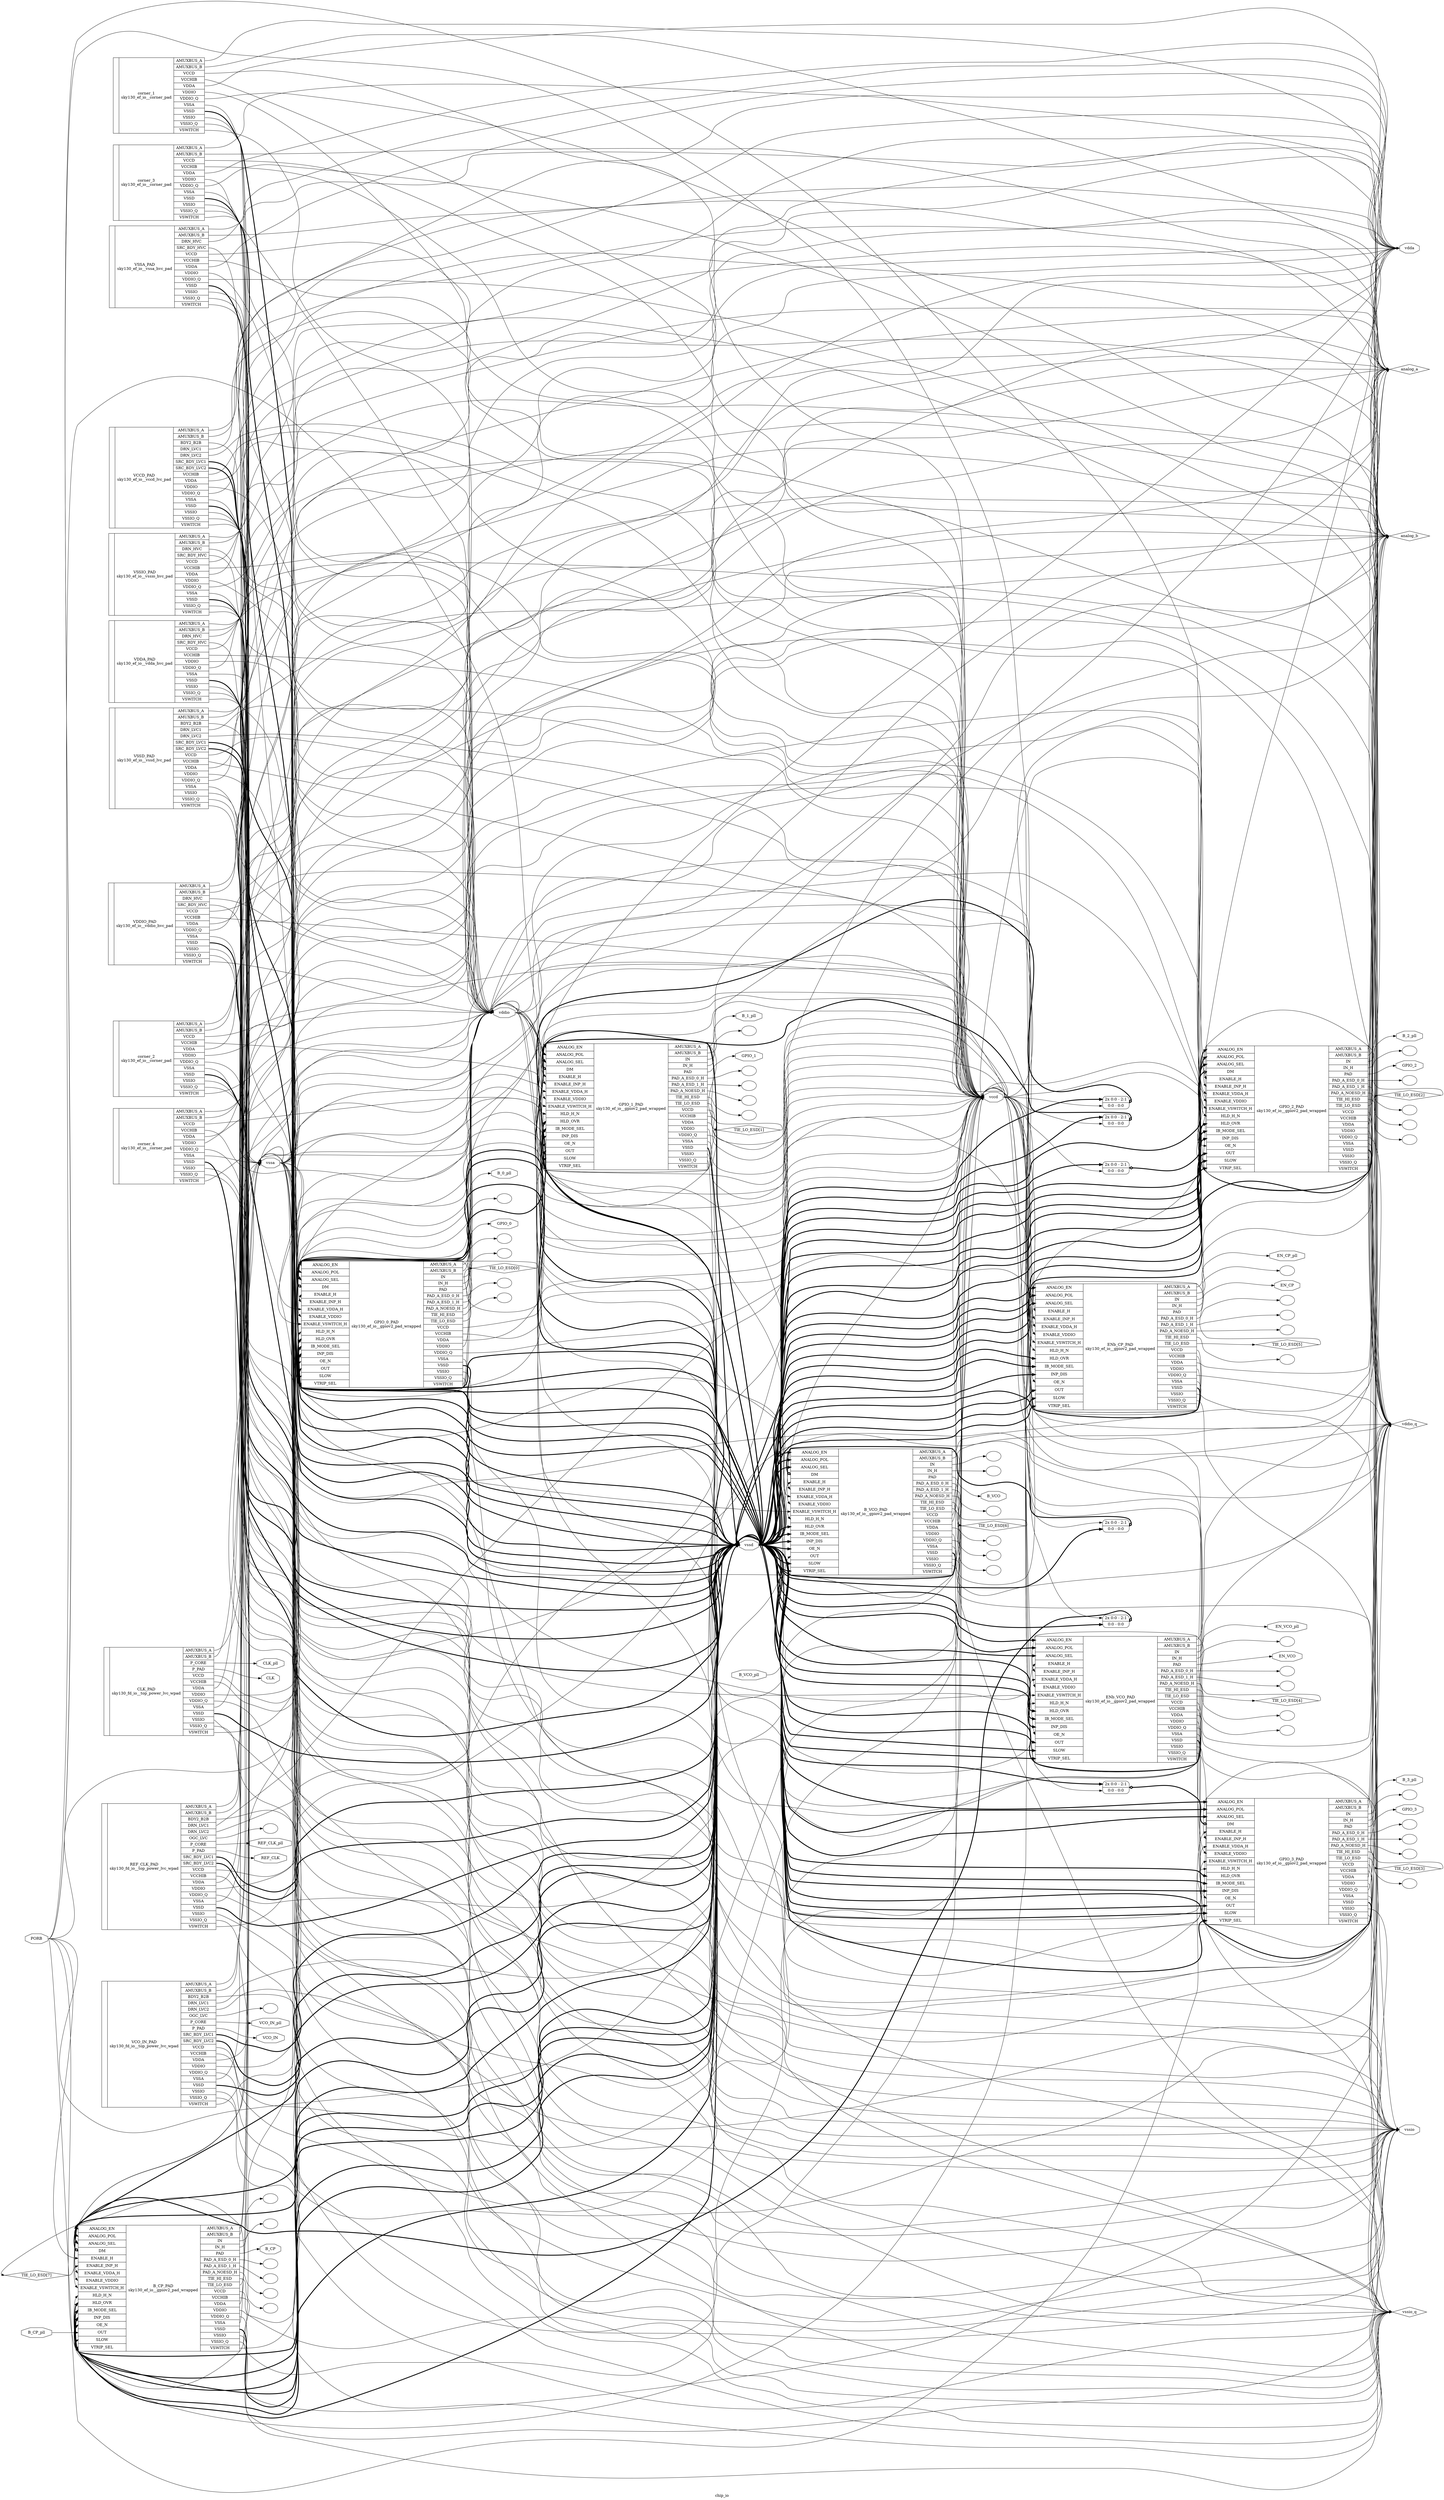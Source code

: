 digraph "chip_io" {
label="chip_io";
rankdir="LR";
remincross=true;
n1 [ shape=diamond, label="TIE_LO_ESD[7]", color="black", fontcolor="black" ];
n2 [ shape=diamond, label="TIE_LO_ESD[6]", color="black", fontcolor="black" ];
n3 [ shape=diamond, label="TIE_LO_ESD[5]", color="black", fontcolor="black" ];
n4 [ shape=diamond, label="TIE_LO_ESD[4]", color="black", fontcolor="black" ];
n5 [ shape=diamond, label="TIE_LO_ESD[3]", color="black", fontcolor="black" ];
n6 [ shape=diamond, label="TIE_LO_ESD[2]", color="black", fontcolor="black" ];
n7 [ shape=diamond, label="TIE_LO_ESD[1]", color="black", fontcolor="black" ];
n8 [ shape=diamond, label="TIE_LO_ESD[0]", color="black", fontcolor="black" ];
n9 [ shape=diamond, label="vddio_q", color="black", fontcolor="black" ];
n10 [ shape=diamond, label="vssio_q", color="black", fontcolor="black" ];
n11 [ shape=diamond, label="analog_b", color="black", fontcolor="black" ];
n12 [ shape=diamond, label="analog_a", color="black", fontcolor="black" ];
n13 [ shape=octagon, label="PORB", color="black", fontcolor="black" ];
n14 [ shape=octagon, label="vssa", color="black", fontcolor="black" ];
n15 [ shape=octagon, label="vdda", color="black", fontcolor="black" ];
n16 [ shape=octagon, label="vssio", color="black", fontcolor="black" ];
n17 [ shape=octagon, label="vddio", color="black", fontcolor="black" ];
n18 [ shape=octagon, label="vssd", color="black", fontcolor="black" ];
n19 [ shape=octagon, label="vccd", color="black", fontcolor="black" ];
n20 [ shape=octagon, label="B_VCO_pll", color="black", fontcolor="black" ];
n21 [ shape=octagon, label="B_VCO", color="black", fontcolor="black" ];
n22 [ shape=octagon, label="B_CP_pll", color="black", fontcolor="black" ];
n23 [ shape=octagon, label="B_CP", color="black", fontcolor="black" ];
n24 [ shape=octagon, label="EN_VCO_pll", color="black", fontcolor="black" ];
n25 [ shape=octagon, label="EN_VCO", color="black", fontcolor="black" ];
n26 [ shape=octagon, label="EN_CP_pll", color="black", fontcolor="black" ];
n27 [ shape=octagon, label="EN_CP", color="black", fontcolor="black" ];
n28 [ shape=octagon, label="VCO_IN_pll", color="black", fontcolor="black" ];
n29 [ shape=octagon, label="VCO_IN", color="black", fontcolor="black" ];
n30 [ shape=octagon, label="CLK_pll", color="black", fontcolor="black" ];
n31 [ shape=octagon, label="CLK", color="black", fontcolor="black" ];
n32 [ shape=octagon, label="REF_CLK_pll", color="black", fontcolor="black" ];
n33 [ shape=octagon, label="REF_CLK", color="black", fontcolor="black" ];
n34 [ shape=octagon, label="B_3_pll", color="black", fontcolor="black" ];
n35 [ shape=octagon, label="B_2_pll", color="black", fontcolor="black" ];
n36 [ shape=octagon, label="B_1_pll", color="black", fontcolor="black" ];
n37 [ shape=octagon, label="B_0_pll", color="black", fontcolor="black" ];
n38 [ shape=octagon, label="GPIO_3", color="black", fontcolor="black" ];
n39 [ shape=octagon, label="GPIO_2", color="black", fontcolor="black" ];
n40 [ shape=octagon, label="GPIO_1", color="black", fontcolor="black" ];
n41 [ shape=octagon, label="GPIO_0", color="black", fontcolor="black" ];
c54 [ shape=record, label="{{}|corner_1\nsky130_ef_io__corner_pad|{<p42> AMUXBUS_A|<p43> AMUXBUS_B|<p44> VCCD|<p45> VCCHIB|<p46> VDDA|<p47> VDDIO|<p48> VDDIO_Q|<p49> VSSA|<p50> VSSD|<p51> VSSIO|<p52> VSSIO_Q|<p53> VSWITCH}}" ];
c55 [ shape=record, label="{{}|corner_2\nsky130_ef_io__corner_pad|{<p42> AMUXBUS_A|<p43> AMUXBUS_B|<p44> VCCD|<p45> VCCHIB|<p46> VDDA|<p47> VDDIO|<p48> VDDIO_Q|<p49> VSSA|<p50> VSSD|<p51> VSSIO|<p52> VSSIO_Q|<p53> VSWITCH}}" ];
c56 [ shape=record, label="{{}|corner_3\nsky130_ef_io__corner_pad|{<p42> AMUXBUS_A|<p43> AMUXBUS_B|<p44> VCCD|<p45> VCCHIB|<p46> VDDA|<p47> VDDIO|<p48> VDDIO_Q|<p49> VSSA|<p50> VSSD|<p51> VSSIO|<p52> VSSIO_Q|<p53> VSWITCH}}" ];
c57 [ shape=record, label="{{}|corner_4\nsky130_ef_io__corner_pad|{<p42> AMUXBUS_A|<p43> AMUXBUS_B|<p44> VCCD|<p45> VCCHIB|<p46> VDDA|<p47> VDDIO|<p48> VDDIO_Q|<p49> VSSA|<p50> VSSD|<p51> VSSIO|<p52> VSSIO_Q|<p53> VSWITCH}}" ];
c60 [ shape=record, label="{{}|VSSA_PAD\nsky130_ef_io__vssa_hvc_pad|{<p42> AMUXBUS_A|<p43> AMUXBUS_B|<p58> DRN_HVC|<p59> SRC_BDY_HVC|<p44> VCCD|<p45> VCCHIB|<p46> VDDA|<p47> VDDIO|<p48> VDDIO_Q|<p50> VSSD|<p51> VSSIO|<p52> VSSIO_Q|<p53> VSWITCH}}" ];
c61 [ shape=record, label="{{}|VDDA_PAD\nsky130_ef_io__vdda_hvc_pad|{<p42> AMUXBUS_A|<p43> AMUXBUS_B|<p58> DRN_HVC|<p59> SRC_BDY_HVC|<p44> VCCD|<p45> VCCHIB|<p47> VDDIO|<p48> VDDIO_Q|<p49> VSSA|<p50> VSSD|<p51> VSSIO|<p52> VSSIO_Q|<p53> VSWITCH}}" ];
c62 [ shape=record, label="{{}|VSSIO_PAD\nsky130_ef_io__vssio_hvc_pad|{<p42> AMUXBUS_A|<p43> AMUXBUS_B|<p58> DRN_HVC|<p59> SRC_BDY_HVC|<p44> VCCD|<p45> VCCHIB|<p46> VDDA|<p47> VDDIO|<p48> VDDIO_Q|<p49> VSSA|<p50> VSSD|<p52> VSSIO_Q|<p53> VSWITCH}}" ];
c63 [ shape=record, label="{{}|VDDIO_PAD\nsky130_ef_io__vddio_hvc_pad|{<p42> AMUXBUS_A|<p43> AMUXBUS_B|<p58> DRN_HVC|<p59> SRC_BDY_HVC|<p44> VCCD|<p45> VCCHIB|<p46> VDDA|<p48> VDDIO_Q|<p49> VSSA|<p50> VSSD|<p51> VSSIO|<p52> VSSIO_Q|<p53> VSWITCH}}" ];
c69 [ shape=record, label="{{}|VSSD_PAD\nsky130_ef_io__vssd_lvc_pad|{<p42> AMUXBUS_A|<p43> AMUXBUS_B|<p64> BDY2_B2B|<p65> DRN_LVC1|<p66> DRN_LVC2|<p67> SRC_BDY_LVC1|<p68> SRC_BDY_LVC2|<p44> VCCD|<p45> VCCHIB|<p46> VDDA|<p47> VDDIO|<p48> VDDIO_Q|<p49> VSSA|<p51> VSSIO|<p52> VSSIO_Q|<p53> VSWITCH}}" ];
c70 [ shape=record, label="{{}|VCCD_PAD\nsky130_ef_io__vccd_lvc_pad|{<p42> AMUXBUS_A|<p43> AMUXBUS_B|<p64> BDY2_B2B|<p65> DRN_LVC1|<p66> DRN_LVC2|<p67> SRC_BDY_LVC1|<p68> SRC_BDY_LVC2|<p45> VCCHIB|<p46> VDDA|<p47> VDDIO|<p48> VDDIO_Q|<p49> VSSA|<p50> VSSD|<p51> VSSIO|<p52> VSSIO_Q|<p53> VSWITCH}}" ];
c73 [ shape=record, label="{{}|CLK_PAD\nsky130_fd_io__top_power_lvc_wpad|{<p42> AMUXBUS_A|<p43> AMUXBUS_B|<p71> P_CORE|<p72> P_PAD|<p44> VCCD|<p45> VCCHIB|<p46> VDDA|<p47> VDDIO|<p48> VDDIO_Q|<p49> VSSA|<p50> VSSD|<p51> VSSIO|<p52> VSSIO_Q|<p53> VSWITCH}}" ];
v0 [ label="" ];
c75 [ shape=record, label="{{}|REF_CLK_PAD\nsky130_fd_io__top_power_lvc_wpad|{<p42> AMUXBUS_A|<p43> AMUXBUS_B|<p64> BDY2_B2B|<p65> DRN_LVC1|<p66> DRN_LVC2|<p74> OGC_LVC|<p71> P_CORE|<p72> P_PAD|<p67> SRC_BDY_LVC1|<p68> SRC_BDY_LVC2|<p44> VCCD|<p45> VCCHIB|<p46> VDDA|<p47> VDDIO|<p48> VDDIO_Q|<p49> VSSA|<p50> VSSD|<p51> VSSIO|<p52> VSSIO_Q|<p53> VSWITCH}}" ];
v1 [ label="" ];
c76 [ shape=record, label="{{}|VCO_IN_PAD\nsky130_fd_io__top_power_lvc_wpad|{<p42> AMUXBUS_A|<p43> AMUXBUS_B|<p64> BDY2_B2B|<p65> DRN_LVC1|<p66> DRN_LVC2|<p74> OGC_LVC|<p71> P_CORE|<p72> P_PAD|<p67> SRC_BDY_LVC1|<p68> SRC_BDY_LVC2|<p44> VCCD|<p45> VCCHIB|<p46> VDDA|<p47> VDDIO|<p48> VDDIO_Q|<p49> VSSA|<p50> VSSD|<p51> VSSIO|<p52> VSSIO_Q|<p53> VSWITCH}}" ];
v2 [ label="" ];
v3 [ label="" ];
v5 [ label="" ];
v6 [ label="" ];
v7 [ label="" ];
v8 [ label="" ];
c102 [ shape=record, label="{{<p77> ANALOG_EN|<p78> ANALOG_POL|<p79> ANALOG_SEL|<p80> DM|<p81> ENABLE_H|<p82> ENABLE_INP_H|<p83> ENABLE_VDDA_H|<p84> ENABLE_VDDIO|<p85> ENABLE_VSWITCH_H|<p86> HLD_H_N|<p87> HLD_OVR|<p88> IB_MODE_SEL|<p89> INP_DIS|<p90> OE_N|<p91> OUT|<p92> SLOW|<p93> VTRIP_SEL}|B_CP_PAD\nsky130_ef_io__gpiov2_pad_wrapped|{<p42> AMUXBUS_A|<p43> AMUXBUS_B|<p94> IN|<p95> IN_H|<p96> PAD|<p97> PAD_A_ESD_0_H|<p98> PAD_A_ESD_1_H|<p99> PAD_A_NOESD_H|<p100> TIE_HI_ESD|<p101> TIE_LO_ESD|<p44> VCCD|<p45> VCCHIB|<p46> VDDA|<p47> VDDIO|<p48> VDDIO_Q|<p49> VSSA|<p50> VSSD|<p51> VSSIO|<p52> VSSIO_Q|<p53> VSWITCH}}" ];
x4 [ shape=record, style=rounded, label="<s2> 2x 0:0 - 2:1 |<s0> 0:0 - 0:0 " ];
x4:e -> c102:p80:w [arrowhead=odiamond, arrowtail=odiamond, dir=both, color="black", style="setlinewidth(3)", label=""];
v9 [ label="" ];
v10 [ label="" ];
v12 [ label="" ];
v13 [ label="" ];
v14 [ label="" ];
v15 [ label="" ];
c103 [ shape=record, label="{{<p77> ANALOG_EN|<p78> ANALOG_POL|<p79> ANALOG_SEL|<p80> DM|<p81> ENABLE_H|<p82> ENABLE_INP_H|<p83> ENABLE_VDDA_H|<p84> ENABLE_VDDIO|<p85> ENABLE_VSWITCH_H|<p86> HLD_H_N|<p87> HLD_OVR|<p88> IB_MODE_SEL|<p89> INP_DIS|<p90> OE_N|<p91> OUT|<p92> SLOW|<p93> VTRIP_SEL}|B_VCO_PAD\nsky130_ef_io__gpiov2_pad_wrapped|{<p42> AMUXBUS_A|<p43> AMUXBUS_B|<p94> IN|<p95> IN_H|<p96> PAD|<p97> PAD_A_ESD_0_H|<p98> PAD_A_ESD_1_H|<p99> PAD_A_NOESD_H|<p100> TIE_HI_ESD|<p101> TIE_LO_ESD|<p44> VCCD|<p45> VCCHIB|<p46> VDDA|<p47> VDDIO|<p48> VDDIO_Q|<p49> VSSA|<p50> VSSD|<p51> VSSIO|<p52> VSSIO_Q|<p53> VSWITCH}}" ];
x11 [ shape=record, style=rounded, label="<s2> 2x 0:0 - 2:1 |<s0> 0:0 - 0:0 " ];
x11:e -> c103:p80:w [arrowhead=odiamond, arrowtail=odiamond, dir=both, color="black", style="setlinewidth(3)", label=""];
v16 [ label="" ];
v17 [ label="" ];
v18 [ label="" ];
v19 [ label="" ];
v20 [ label="" ];
c104 [ shape=record, label="{{<p77> ANALOG_EN|<p78> ANALOG_POL|<p79> ANALOG_SEL|<p81> ENABLE_H|<p82> ENABLE_INP_H|<p83> ENABLE_VDDA_H|<p84> ENABLE_VDDIO|<p85> ENABLE_VSWITCH_H|<p86> HLD_H_N|<p87> HLD_OVR|<p88> IB_MODE_SEL|<p89> INP_DIS|<p90> OE_N|<p91> OUT|<p92> SLOW|<p93> VTRIP_SEL}|ENb_CP_PAD\nsky130_ef_io__gpiov2_pad_wrapped|{<p42> AMUXBUS_A|<p43> AMUXBUS_B|<p94> IN|<p95> IN_H|<p96> PAD|<p97> PAD_A_ESD_0_H|<p98> PAD_A_ESD_1_H|<p99> PAD_A_NOESD_H|<p100> TIE_HI_ESD|<p101> TIE_LO_ESD|<p44> VCCD|<p45> VCCHIB|<p46> VDDA|<p47> VDDIO|<p48> VDDIO_Q|<p49> VSSA|<p50> VSSD|<p51> VSSIO|<p52> VSSIO_Q|<p53> VSWITCH}}" ];
v21 [ label="" ];
v22 [ label="" ];
v23 [ label="" ];
v24 [ label="" ];
v25 [ label="" ];
c105 [ shape=record, label="{{<p77> ANALOG_EN|<p78> ANALOG_POL|<p79> ANALOG_SEL|<p81> ENABLE_H|<p82> ENABLE_INP_H|<p83> ENABLE_VDDA_H|<p84> ENABLE_VDDIO|<p85> ENABLE_VSWITCH_H|<p86> HLD_H_N|<p87> HLD_OVR|<p88> IB_MODE_SEL|<p89> INP_DIS|<p90> OE_N|<p91> OUT|<p92> SLOW|<p93> VTRIP_SEL}|ENb_VCO_PAD\nsky130_ef_io__gpiov2_pad_wrapped|{<p42> AMUXBUS_A|<p43> AMUXBUS_B|<p94> IN|<p95> IN_H|<p96> PAD|<p97> PAD_A_ESD_0_H|<p98> PAD_A_ESD_1_H|<p99> PAD_A_NOESD_H|<p100> TIE_HI_ESD|<p101> TIE_LO_ESD|<p44> VCCD|<p45> VCCHIB|<p46> VDDA|<p47> VDDIO|<p48> VDDIO_Q|<p49> VSSA|<p50> VSSD|<p51> VSSIO|<p52> VSSIO_Q|<p53> VSWITCH}}" ];
v26 [ label="" ];
v28 [ label="" ];
v29 [ label="" ];
v30 [ label="" ];
v31 [ label="" ];
c106 [ shape=record, label="{{<p77> ANALOG_EN|<p78> ANALOG_POL|<p79> ANALOG_SEL|<p80> DM|<p81> ENABLE_H|<p82> ENABLE_INP_H|<p83> ENABLE_VDDA_H|<p84> ENABLE_VDDIO|<p85> ENABLE_VSWITCH_H|<p86> HLD_H_N|<p87> HLD_OVR|<p88> IB_MODE_SEL|<p89> INP_DIS|<p90> OE_N|<p91> OUT|<p92> SLOW|<p93> VTRIP_SEL}|GPIO_3_PAD\nsky130_ef_io__gpiov2_pad_wrapped|{<p42> AMUXBUS_A|<p43> AMUXBUS_B|<p94> IN|<p95> IN_H|<p96> PAD|<p97> PAD_A_ESD_0_H|<p98> PAD_A_ESD_1_H|<p99> PAD_A_NOESD_H|<p100> TIE_HI_ESD|<p101> TIE_LO_ESD|<p44> VCCD|<p45> VCCHIB|<p46> VDDA|<p47> VDDIO|<p48> VDDIO_Q|<p49> VSSA|<p50> VSSD|<p51> VSSIO|<p52> VSSIO_Q|<p53> VSWITCH}}" ];
x27 [ shape=record, style=rounded, label="<s2> 2x 0:0 - 2:1 |<s0> 0:0 - 0:0 " ];
x27:e -> c106:p80:w [arrowhead=odiamond, arrowtail=odiamond, dir=both, color="black", style="setlinewidth(3)", label=""];
v32 [ label="" ];
v34 [ label="" ];
v35 [ label="" ];
v36 [ label="" ];
v37 [ label="" ];
c107 [ shape=record, label="{{<p77> ANALOG_EN|<p78> ANALOG_POL|<p79> ANALOG_SEL|<p80> DM|<p81> ENABLE_H|<p82> ENABLE_INP_H|<p83> ENABLE_VDDA_H|<p84> ENABLE_VDDIO|<p85> ENABLE_VSWITCH_H|<p86> HLD_H_N|<p87> HLD_OVR|<p88> IB_MODE_SEL|<p89> INP_DIS|<p90> OE_N|<p91> OUT|<p92> SLOW|<p93> VTRIP_SEL}|GPIO_2_PAD\nsky130_ef_io__gpiov2_pad_wrapped|{<p42> AMUXBUS_A|<p43> AMUXBUS_B|<p94> IN|<p95> IN_H|<p96> PAD|<p97> PAD_A_ESD_0_H|<p98> PAD_A_ESD_1_H|<p99> PAD_A_NOESD_H|<p100> TIE_HI_ESD|<p101> TIE_LO_ESD|<p44> VCCD|<p45> VCCHIB|<p46> VDDA|<p47> VDDIO|<p48> VDDIO_Q|<p49> VSSA|<p50> VSSD|<p51> VSSIO|<p52> VSSIO_Q|<p53> VSWITCH}}" ];
x33 [ shape=record, style=rounded, label="<s2> 2x 0:0 - 2:1 |<s0> 0:0 - 0:0 " ];
x33:e -> c107:p80:w [arrowhead=odiamond, arrowtail=odiamond, dir=both, color="black", style="setlinewidth(3)", label=""];
v38 [ label="" ];
v40 [ label="" ];
v41 [ label="" ];
v42 [ label="" ];
v43 [ label="" ];
c108 [ shape=record, label="{{<p77> ANALOG_EN|<p78> ANALOG_POL|<p79> ANALOG_SEL|<p80> DM|<p81> ENABLE_H|<p82> ENABLE_INP_H|<p83> ENABLE_VDDA_H|<p84> ENABLE_VDDIO|<p85> ENABLE_VSWITCH_H|<p86> HLD_H_N|<p87> HLD_OVR|<p88> IB_MODE_SEL|<p89> INP_DIS|<p90> OE_N|<p91> OUT|<p92> SLOW|<p93> VTRIP_SEL}|GPIO_1_PAD\nsky130_ef_io__gpiov2_pad_wrapped|{<p42> AMUXBUS_A|<p43> AMUXBUS_B|<p94> IN|<p95> IN_H|<p96> PAD|<p97> PAD_A_ESD_0_H|<p98> PAD_A_ESD_1_H|<p99> PAD_A_NOESD_H|<p100> TIE_HI_ESD|<p101> TIE_LO_ESD|<p44> VCCD|<p45> VCCHIB|<p46> VDDA|<p47> VDDIO|<p48> VDDIO_Q|<p49> VSSA|<p50> VSSD|<p51> VSSIO|<p52> VSSIO_Q|<p53> VSWITCH}}" ];
x39 [ shape=record, style=rounded, label="<s2> 2x 0:0 - 2:1 |<s0> 0:0 - 0:0 " ];
x39:e -> c108:p80:w [arrowhead=odiamond, arrowtail=odiamond, dir=both, color="black", style="setlinewidth(3)", label=""];
v44 [ label="" ];
v46 [ label="" ];
v47 [ label="" ];
v48 [ label="" ];
v49 [ label="" ];
c109 [ shape=record, label="{{<p77> ANALOG_EN|<p78> ANALOG_POL|<p79> ANALOG_SEL|<p80> DM|<p81> ENABLE_H|<p82> ENABLE_INP_H|<p83> ENABLE_VDDA_H|<p84> ENABLE_VDDIO|<p85> ENABLE_VSWITCH_H|<p86> HLD_H_N|<p87> HLD_OVR|<p88> IB_MODE_SEL|<p89> INP_DIS|<p90> OE_N|<p91> OUT|<p92> SLOW|<p93> VTRIP_SEL}|GPIO_0_PAD\nsky130_ef_io__gpiov2_pad_wrapped|{<p42> AMUXBUS_A|<p43> AMUXBUS_B|<p94> IN|<p95> IN_H|<p96> PAD|<p97> PAD_A_ESD_0_H|<p98> PAD_A_ESD_1_H|<p99> PAD_A_NOESD_H|<p100> TIE_HI_ESD|<p101> TIE_LO_ESD|<p44> VCCD|<p45> VCCHIB|<p46> VDDA|<p47> VDDIO|<p48> VDDIO_Q|<p49> VSSA|<p50> VSSD|<p51> VSSIO|<p52> VSSIO_Q|<p53> VSWITCH}}" ];
x45 [ shape=record, style=rounded, label="<s2> 2x 0:0 - 2:1 |<s0> 0:0 - 0:0 " ];
x45:e -> c109:p80:w [arrowhead=odiamond, arrowtail=odiamond, dir=both, color="black", style="setlinewidth(3)", label=""];
c102:p101:e -> n1:w [color="black", label=""];
n1:e -> c102:p82:w [color="black", label=""];
c102:p52:e -> n10:w [color="black", label=""];
c103:p52:e -> n10:w [color="black", label=""];
c104:p52:e -> n10:w [color="black", label=""];
c105:p52:e -> n10:w [color="black", label=""];
c106:p52:e -> n10:w [color="black", label=""];
c107:p52:e -> n10:w [color="black", label=""];
c108:p52:e -> n10:w [color="black", label=""];
c109:p52:e -> n10:w [color="black", label=""];
c54:p52:e -> n10:w [color="black", label=""];
c55:p52:e -> n10:w [color="black", label=""];
c56:p52:e -> n10:w [color="black", label=""];
c57:p52:e -> n10:w [color="black", label=""];
c60:p52:e -> n10:w [color="black", label=""];
c61:p52:e -> n10:w [color="black", label=""];
c62:p52:e -> n10:w [color="black", label=""];
c63:p52:e -> n10:w [color="black", label=""];
c69:p52:e -> n10:w [color="black", label=""];
c70:p52:e -> n10:w [color="black", label=""];
c73:p52:e -> n10:w [color="black", label=""];
c75:p52:e -> n10:w [color="black", label=""];
c76:p52:e -> n10:w [color="black", label=""];
c102:p43:e -> n11:w [color="black", label=""];
c103:p43:e -> n11:w [color="black", label=""];
c104:p43:e -> n11:w [color="black", label=""];
c105:p43:e -> n11:w [color="black", label=""];
c106:p43:e -> n11:w [color="black", label=""];
c107:p43:e -> n11:w [color="black", label=""];
c108:p43:e -> n11:w [color="black", label=""];
c109:p43:e -> n11:w [color="black", label=""];
c54:p43:e -> n11:w [color="black", label=""];
c55:p43:e -> n11:w [color="black", label=""];
c56:p43:e -> n11:w [color="black", label=""];
c57:p43:e -> n11:w [color="black", label=""];
c60:p43:e -> n11:w [color="black", label=""];
c61:p43:e -> n11:w [color="black", label=""];
c62:p43:e -> n11:w [color="black", label=""];
c63:p43:e -> n11:w [color="black", label=""];
c69:p43:e -> n11:w [color="black", label=""];
c70:p43:e -> n11:w [color="black", label=""];
c73:p43:e -> n11:w [color="black", label=""];
c75:p43:e -> n11:w [color="black", label=""];
c76:p43:e -> n11:w [color="black", label=""];
c102:p42:e -> n12:w [color="black", label=""];
c103:p42:e -> n12:w [color="black", label=""];
c104:p42:e -> n12:w [color="black", label=""];
c105:p42:e -> n12:w [color="black", label=""];
c106:p42:e -> n12:w [color="black", label=""];
c107:p42:e -> n12:w [color="black", label=""];
c108:p42:e -> n12:w [color="black", label=""];
c109:p42:e -> n12:w [color="black", label=""];
c54:p42:e -> n12:w [color="black", label=""];
c55:p42:e -> n12:w [color="black", label=""];
c56:p42:e -> n12:w [color="black", label=""];
c57:p42:e -> n12:w [color="black", label=""];
c60:p42:e -> n12:w [color="black", label=""];
c61:p42:e -> n12:w [color="black", label=""];
c62:p42:e -> n12:w [color="black", label=""];
c63:p42:e -> n12:w [color="black", label=""];
c69:p42:e -> n12:w [color="black", label=""];
c70:p42:e -> n12:w [color="black", label=""];
c73:p42:e -> n12:w [color="black", label=""];
c75:p42:e -> n12:w [color="black", label=""];
c76:p42:e -> n12:w [color="black", label=""];
n13:e -> c102:p81:w [color="black", label=""];
n13:e -> c103:p81:w [color="black", label=""];
n13:e -> c104:p81:w [color="black", label=""];
n13:e -> c105:p81:w [color="black", label=""];
n13:e -> c106:p81:w [color="black", label=""];
n13:e -> c107:p81:w [color="black", label=""];
n13:e -> c108:p81:w [color="black", label=""];
n13:e -> c109:p81:w [color="black", label=""];
c102:p49:e -> n14:w [color="black", label=""];
c103:p49:e -> n14:w [color="black", label=""];
c104:p49:e -> n14:w [color="black", label=""];
c105:p49:e -> n14:w [color="black", label=""];
c106:p49:e -> n14:w [color="black", label=""];
c107:p49:e -> n14:w [color="black", label=""];
c108:p49:e -> n14:w [color="black", label=""];
c109:p49:e -> n14:w [color="black", label=""];
c54:p49:e -> n14:w [color="black", label=""];
c55:p49:e -> n14:w [color="black", label=""];
c56:p49:e -> n14:w [color="black", label=""];
c57:p49:e -> n14:w [color="black", label=""];
c60:p59:e -> n14:w [color="black", label=""];
c61:p49:e -> n14:w [color="black", label=""];
c61:p59:e -> n14:w [color="black", label=""];
c62:p49:e -> n14:w [color="black", label=""];
c63:p49:e -> n14:w [color="black", label=""];
c69:p49:e -> n14:w [color="black", label=""];
c70:p49:e -> n14:w [color="black", label=""];
c73:p49:e -> n14:w [color="black", label=""];
c75:p49:e -> n14:w [color="black", label=""];
c76:p49:e -> n14:w [color="black", label=""];
n14:e -> c102:p83:w [color="black", label=""];
n14:e -> c102:p85:w [color="black", label=""];
n14:e -> c103:p83:w [color="black", label=""];
n14:e -> c103:p85:w [color="black", label=""];
n14:e -> c104:p83:w [color="black", label=""];
n14:e -> c104:p85:w [color="black", label=""];
n14:e -> c105:p83:w [color="black", label=""];
n14:e -> c105:p85:w [color="black", label=""];
n14:e -> c106:p83:w [color="black", label=""];
n14:e -> c106:p85:w [color="black", label=""];
n14:e -> c107:p83:w [color="black", label=""];
n14:e -> c107:p85:w [color="black", label=""];
n14:e -> c108:p83:w [color="black", label=""];
n14:e -> c108:p85:w [color="black", label=""];
n14:e -> c109:p83:w [color="black", label=""];
n14:e -> c109:p85:w [color="black", label=""];
c102:p46:e -> n15:w [color="black", label=""];
c103:p46:e -> n15:w [color="black", label=""];
c104:p46:e -> n15:w [color="black", label=""];
c105:p46:e -> n15:w [color="black", label=""];
c106:p46:e -> n15:w [color="black", label=""];
c107:p46:e -> n15:w [color="black", label=""];
c108:p46:e -> n15:w [color="black", label=""];
c109:p46:e -> n15:w [color="black", label=""];
c54:p46:e -> n15:w [color="black", label=""];
c55:p46:e -> n15:w [color="black", label=""];
c56:p46:e -> n15:w [color="black", label=""];
c57:p46:e -> n15:w [color="black", label=""];
c60:p46:e -> n15:w [color="black", label=""];
c60:p58:e -> n15:w [color="black", label=""];
c61:p58:e -> n15:w [color="black", label=""];
c62:p46:e -> n15:w [color="black", label=""];
c63:p46:e -> n15:w [color="black", label=""];
c69:p46:e -> n15:w [color="black", label=""];
c70:p46:e -> n15:w [color="black", label=""];
c73:p46:e -> n15:w [color="black", label=""];
c75:p46:e -> n15:w [color="black", label=""];
c76:p46:e -> n15:w [color="black", label=""];
c102:p51:e -> n16:w [color="black", label=""];
c103:p51:e -> n16:w [color="black", label=""];
c104:p51:e -> n16:w [color="black", label=""];
c105:p51:e -> n16:w [color="black", label=""];
c106:p51:e -> n16:w [color="black", label=""];
c107:p51:e -> n16:w [color="black", label=""];
c108:p51:e -> n16:w [color="black", label=""];
c109:p51:e -> n16:w [color="black", label=""];
c54:p51:e -> n16:w [color="black", label=""];
c55:p51:e -> n16:w [color="black", label=""];
c56:p51:e -> n16:w [color="black", label=""];
c57:p51:e -> n16:w [color="black", label=""];
c60:p51:e -> n16:w [color="black", label=""];
c61:p51:e -> n16:w [color="black", label=""];
c62:p59:e -> n16:w [color="black", label=""];
c63:p51:e -> n16:w [color="black", label=""];
c63:p59:e -> n16:w [color="black", label=""];
c69:p51:e -> n16:w [color="black", label=""];
c69:p64:e -> n16:w [color="black", label=""];
c70:p51:e -> n16:w [color="black", label=""];
c70:p64:e -> n16:w [color="black", label=""];
c73:p51:e -> n16:w [color="black", label=""];
c75:p51:e -> n16:w [color="black", label=""];
c75:p64:e -> n16:w [color="black", label=""];
c76:p51:e -> n16:w [color="black", label=""];
c76:p64:e -> n16:w [color="black", label=""];
c102:p47:e -> n17:w [color="black", label=""];
c102:p53:e -> n17:w [color="black", label=""];
c103:p47:e -> n17:w [color="black", label=""];
c103:p53:e -> n17:w [color="black", label=""];
c104:p47:e -> n17:w [color="black", label=""];
c104:p53:e -> n17:w [color="black", label=""];
c105:p47:e -> n17:w [color="black", label=""];
c105:p53:e -> n17:w [color="black", label=""];
c106:p47:e -> n17:w [color="black", label=""];
c106:p53:e -> n17:w [color="black", label=""];
c107:p47:e -> n17:w [color="black", label=""];
c107:p53:e -> n17:w [color="black", label=""];
c108:p47:e -> n17:w [color="black", label=""];
c108:p53:e -> n17:w [color="black", label=""];
c109:p47:e -> n17:w [color="black", label=""];
c109:p53:e -> n17:w [color="black", label=""];
c54:p47:e -> n17:w [color="black", label=""];
c54:p53:e -> n17:w [color="black", label=""];
c55:p47:e -> n17:w [color="black", label=""];
c55:p53:e -> n17:w [color="black", label=""];
c56:p47:e -> n17:w [color="black", label=""];
c56:p53:e -> n17:w [color="black", label=""];
c57:p47:e -> n17:w [color="black", label=""];
c57:p53:e -> n17:w [color="black", label=""];
c60:p47:e -> n17:w [color="black", label=""];
c60:p53:e -> n17:w [color="black", label=""];
c61:p47:e -> n17:w [color="black", label=""];
c61:p53:e -> n17:w [color="black", label=""];
c62:p47:e -> n17:w [color="black", label=""];
c62:p53:e -> n17:w [color="black", label=""];
c62:p58:e -> n17:w [color="black", label=""];
c63:p53:e -> n17:w [color="black", label=""];
c63:p58:e -> n17:w [color="black", label=""];
c69:p47:e -> n17:w [color="black", label=""];
c69:p53:e -> n17:w [color="black", label=""];
c70:p47:e -> n17:w [color="black", label=""];
c70:p53:e -> n17:w [color="black", label=""];
c73:p47:e -> n17:w [color="black", label=""];
c73:p53:e -> n17:w [color="black", label=""];
c75:p47:e -> n17:w [color="black", label=""];
c75:p53:e -> n17:w [color="black", label=""];
c76:p47:e -> n17:w [color="black", label=""];
c76:p53:e -> n17:w [color="black", label=""];
n17:e -> c102:p86:w [color="black", label=""];
n17:e -> c103:p86:w [color="black", label=""];
n17:e -> c104:p86:w [color="black", label=""];
n17:e -> c105:p86:w [color="black", label=""];
n17:e -> c106:p86:w [color="black", label=""];
n17:e -> c107:p86:w [color="black", label=""];
n17:e -> c108:p86:w [color="black", label=""];
n17:e -> c109:p86:w [color="black", label=""];
c102:p50:e -> n18:w [color="black", style="setlinewidth(3)", label=""];
c103:p50:e -> n18:w [color="black", style="setlinewidth(3)", label=""];
c104:p50:e -> n18:w [color="black", style="setlinewidth(3)", label=""];
c105:p50:e -> n18:w [color="black", style="setlinewidth(3)", label=""];
c106:p50:e -> n18:w [color="black", style="setlinewidth(3)", label=""];
c107:p50:e -> n18:w [color="black", style="setlinewidth(3)", label=""];
c108:p50:e -> n18:w [color="black", style="setlinewidth(3)", label=""];
c109:p50:e -> n18:w [color="black", style="setlinewidth(3)", label=""];
c54:p50:e -> n18:w [color="black", style="setlinewidth(3)", label=""];
c55:p50:e -> n18:w [color="black", style="setlinewidth(3)", label=""];
c56:p50:e -> n18:w [color="black", style="setlinewidth(3)", label=""];
c57:p50:e -> n18:w [color="black", style="setlinewidth(3)", label=""];
c60:p50:e -> n18:w [color="black", style="setlinewidth(3)", label=""];
c61:p50:e -> n18:w [color="black", style="setlinewidth(3)", label=""];
c62:p50:e -> n18:w [color="black", style="setlinewidth(3)", label=""];
c63:p50:e -> n18:w [color="black", style="setlinewidth(3)", label=""];
c69:p67:e -> n18:w [color="black", style="setlinewidth(3)", label=""];
c69:p68:e -> n18:w [color="black", style="setlinewidth(3)", label=""];
c70:p50:e -> n18:w [color="black", style="setlinewidth(3)", label=""];
c70:p67:e -> n18:w [color="black", style="setlinewidth(3)", label=""];
c70:p68:e -> n18:w [color="black", style="setlinewidth(3)", label=""];
c73:p50:e -> n18:w [color="black", style="setlinewidth(3)", label=""];
c75:p50:e -> n18:w [color="black", style="setlinewidth(3)", label=""];
c75:p67:e -> n18:w [color="black", style="setlinewidth(3)", label=""];
c75:p68:e -> n18:w [color="black", style="setlinewidth(3)", label=""];
c76:p50:e -> n18:w [color="black", style="setlinewidth(3)", label=""];
c76:p67:e -> n18:w [color="black", style="setlinewidth(3)", label=""];
c76:p68:e -> n18:w [color="black", style="setlinewidth(3)", label=""];
n18:e -> c102:p77:w [color="black", style="setlinewidth(3)", label=""];
n18:e -> c102:p78:w [color="black", style="setlinewidth(3)", label=""];
n18:e -> c102:p79:w [color="black", style="setlinewidth(3)", label=""];
n18:e -> c102:p87:w [color="black", style="setlinewidth(3)", label=""];
n18:e -> c102:p88:w [color="black", style="setlinewidth(3)", label=""];
n18:e -> c102:p89:w [color="black", style="setlinewidth(3)", label=""];
n18:e -> c102:p90:w [color="black", style="setlinewidth(3)", label=""];
n18:e -> c102:p92:w [color="black", style="setlinewidth(3)", label=""];
n18:e -> c102:p93:w [color="black", style="setlinewidth(3)", label=""];
n18:e -> c103:p77:w [color="black", style="setlinewidth(3)", label=""];
n18:e -> c103:p78:w [color="black", style="setlinewidth(3)", label=""];
n18:e -> c103:p79:w [color="black", style="setlinewidth(3)", label=""];
n18:e -> c103:p87:w [color="black", style="setlinewidth(3)", label=""];
n18:e -> c103:p88:w [color="black", style="setlinewidth(3)", label=""];
n18:e -> c103:p89:w [color="black", style="setlinewidth(3)", label=""];
n18:e -> c103:p90:w [color="black", style="setlinewidth(3)", label=""];
n18:e -> c103:p92:w [color="black", style="setlinewidth(3)", label=""];
n18:e -> c103:p93:w [color="black", style="setlinewidth(3)", label=""];
n18:e -> c104:p77:w [color="black", style="setlinewidth(3)", label=""];
n18:e -> c104:p78:w [color="black", style="setlinewidth(3)", label=""];
n18:e -> c104:p79:w [color="black", style="setlinewidth(3)", label=""];
n18:e -> c104:p87:w [color="black", style="setlinewidth(3)", label=""];
n18:e -> c104:p88:w [color="black", style="setlinewidth(3)", label=""];
n18:e -> c104:p89:w [color="black", style="setlinewidth(3)", label=""];
n18:e -> c104:p91:w [color="black", style="setlinewidth(3)", label=""];
n18:e -> c104:p92:w [color="black", style="setlinewidth(3)", label=""];
n18:e -> c104:p93:w [color="black", style="setlinewidth(3)", label=""];
n18:e -> c105:p77:w [color="black", style="setlinewidth(3)", label=""];
n18:e -> c105:p78:w [color="black", style="setlinewidth(3)", label=""];
n18:e -> c105:p79:w [color="black", style="setlinewidth(3)", label=""];
n18:e -> c105:p87:w [color="black", style="setlinewidth(3)", label=""];
n18:e -> c105:p88:w [color="black", style="setlinewidth(3)", label=""];
n18:e -> c105:p89:w [color="black", style="setlinewidth(3)", label=""];
n18:e -> c105:p91:w [color="black", style="setlinewidth(3)", label=""];
n18:e -> c105:p92:w [color="black", style="setlinewidth(3)", label=""];
n18:e -> c105:p93:w [color="black", style="setlinewidth(3)", label=""];
n18:e -> c106:p77:w [color="black", style="setlinewidth(3)", label=""];
n18:e -> c106:p78:w [color="black", style="setlinewidth(3)", label=""];
n18:e -> c106:p79:w [color="black", style="setlinewidth(3)", label=""];
n18:e -> c106:p87:w [color="black", style="setlinewidth(3)", label=""];
n18:e -> c106:p88:w [color="black", style="setlinewidth(3)", label=""];
n18:e -> c106:p89:w [color="black", style="setlinewidth(3)", label=""];
n18:e -> c106:p91:w [color="black", style="setlinewidth(3)", label=""];
n18:e -> c106:p92:w [color="black", style="setlinewidth(3)", label=""];
n18:e -> c106:p93:w [color="black", style="setlinewidth(3)", label=""];
n18:e -> c107:p77:w [color="black", style="setlinewidth(3)", label=""];
n18:e -> c107:p78:w [color="black", style="setlinewidth(3)", label=""];
n18:e -> c107:p79:w [color="black", style="setlinewidth(3)", label=""];
n18:e -> c107:p87:w [color="black", style="setlinewidth(3)", label=""];
n18:e -> c107:p88:w [color="black", style="setlinewidth(3)", label=""];
n18:e -> c107:p89:w [color="black", style="setlinewidth(3)", label=""];
n18:e -> c107:p91:w [color="black", style="setlinewidth(3)", label=""];
n18:e -> c107:p92:w [color="black", style="setlinewidth(3)", label=""];
n18:e -> c107:p93:w [color="black", style="setlinewidth(3)", label=""];
n18:e -> c108:p77:w [color="black", style="setlinewidth(3)", label=""];
n18:e -> c108:p78:w [color="black", style="setlinewidth(3)", label=""];
n18:e -> c108:p79:w [color="black", style="setlinewidth(3)", label=""];
n18:e -> c108:p87:w [color="black", style="setlinewidth(3)", label=""];
n18:e -> c108:p88:w [color="black", style="setlinewidth(3)", label=""];
n18:e -> c108:p89:w [color="black", style="setlinewidth(3)", label=""];
n18:e -> c108:p91:w [color="black", style="setlinewidth(3)", label=""];
n18:e -> c108:p92:w [color="black", style="setlinewidth(3)", label=""];
n18:e -> c108:p93:w [color="black", style="setlinewidth(3)", label=""];
n18:e -> c109:p77:w [color="black", style="setlinewidth(3)", label=""];
n18:e -> c109:p78:w [color="black", style="setlinewidth(3)", label=""];
n18:e -> c109:p79:w [color="black", style="setlinewidth(3)", label=""];
n18:e -> c109:p87:w [color="black", style="setlinewidth(3)", label=""];
n18:e -> c109:p88:w [color="black", style="setlinewidth(3)", label=""];
n18:e -> c109:p89:w [color="black", style="setlinewidth(3)", label=""];
n18:e -> c109:p91:w [color="black", style="setlinewidth(3)", label=""];
n18:e -> c109:p92:w [color="black", style="setlinewidth(3)", label=""];
n18:e -> c109:p93:w [color="black", style="setlinewidth(3)", label=""];
n18:e -> x11:s0:w [color="black", style="setlinewidth(3)", label=""];
n18:e -> x27:s2:w [color="black", style="setlinewidth(3)", label=""];
n18:e -> x33:s2:w [color="black", style="setlinewidth(3)", label=""];
n18:e -> x39:s2:w [color="black", style="setlinewidth(3)", label=""];
n18:e -> x45:s2:w [color="black", style="setlinewidth(3)", label=""];
n18:e -> x4:s0:w [color="black", style="setlinewidth(3)", label=""];
c102:p44:e -> n19:w [color="black", label=""];
c102:p45:e -> n19:w [color="black", label=""];
c103:p44:e -> n19:w [color="black", label=""];
c103:p45:e -> n19:w [color="black", label=""];
c104:p44:e -> n19:w [color="black", label=""];
c104:p45:e -> n19:w [color="black", label=""];
c105:p44:e -> n19:w [color="black", label=""];
c105:p45:e -> n19:w [color="black", label=""];
c106:p44:e -> n19:w [color="black", label=""];
c106:p45:e -> n19:w [color="black", label=""];
c107:p44:e -> n19:w [color="black", label=""];
c107:p45:e -> n19:w [color="black", label=""];
c108:p44:e -> n19:w [color="black", label=""];
c108:p45:e -> n19:w [color="black", label=""];
c109:p44:e -> n19:w [color="black", label=""];
c109:p45:e -> n19:w [color="black", label=""];
c54:p44:e -> n19:w [color="black", label=""];
c54:p45:e -> n19:w [color="black", label=""];
c55:p44:e -> n19:w [color="black", label=""];
c55:p45:e -> n19:w [color="black", label=""];
c56:p44:e -> n19:w [color="black", label=""];
c56:p45:e -> n19:w [color="black", label=""];
c57:p44:e -> n19:w [color="black", label=""];
c57:p45:e -> n19:w [color="black", label=""];
c60:p44:e -> n19:w [color="black", label=""];
c60:p45:e -> n19:w [color="black", label=""];
c61:p44:e -> n19:w [color="black", label=""];
c61:p45:e -> n19:w [color="black", label=""];
c62:p44:e -> n19:w [color="black", label=""];
c62:p45:e -> n19:w [color="black", label=""];
c63:p44:e -> n19:w [color="black", label=""];
c63:p45:e -> n19:w [color="black", label=""];
c69:p44:e -> n19:w [color="black", label=""];
c69:p45:e -> n19:w [color="black", label=""];
c69:p65:e -> n19:w [color="black", label=""];
c69:p66:e -> n19:w [color="black", label=""];
c70:p45:e -> n19:w [color="black", label=""];
c70:p65:e -> n19:w [color="black", label=""];
c70:p66:e -> n19:w [color="black", label=""];
c73:p44:e -> n19:w [color="black", label=""];
c73:p45:e -> n19:w [color="black", label=""];
c75:p44:e -> n19:w [color="black", label=""];
c75:p45:e -> n19:w [color="black", label=""];
c75:p65:e -> n19:w [color="black", label=""];
c75:p66:e -> n19:w [color="black", label=""];
c76:p44:e -> n19:w [color="black", label=""];
c76:p45:e -> n19:w [color="black", label=""];
c76:p65:e -> n19:w [color="black", label=""];
c76:p66:e -> n19:w [color="black", label=""];
n19:e -> c102:p84:w [color="black", label=""];
n19:e -> c103:p84:w [color="black", label=""];
n19:e -> c104:p84:w [color="black", label=""];
n19:e -> c104:p90:w [color="black", label=""];
n19:e -> c105:p84:w [color="black", label=""];
n19:e -> c105:p90:w [color="black", label=""];
n19:e -> c106:p84:w [color="black", label=""];
n19:e -> c106:p90:w [color="black", label=""];
n19:e -> c107:p84:w [color="black", label=""];
n19:e -> c107:p90:w [color="black", label=""];
n19:e -> c108:p84:w [color="black", label=""];
n19:e -> c108:p90:w [color="black", label=""];
n19:e -> c109:p84:w [color="black", label=""];
n19:e -> c109:p90:w [color="black", label=""];
n19:e -> x11:s2:w [color="black", label=""];
n19:e -> x27:s0:w [color="black", label=""];
n19:e -> x33:s0:w [color="black", label=""];
n19:e -> x39:s0:w [color="black", label=""];
n19:e -> x45:s0:w [color="black", label=""];
n19:e -> x4:s2:w [color="black", label=""];
c103:p101:e -> n2:w [color="black", label=""];
n2:e -> c103:p82:w [color="black", label=""];
n20:e -> c103:p91:w [color="black", label=""];
c103:p96:e -> n21:w [color="black", label=""];
n22:e -> c102:p91:w [color="black", label=""];
c102:p96:e -> n23:w [color="black", label=""];
c105:p94:e -> n24:w [color="black", label=""];
c105:p96:e -> n25:w [color="black", label=""];
c104:p94:e -> n26:w [color="black", label=""];
c104:p96:e -> n27:w [color="black", label=""];
c76:p71:e -> n28:w [color="black", label=""];
c76:p72:e -> n29:w [color="black", label=""];
c104:p101:e -> n3:w [color="black", label=""];
n3:e -> c104:p82:w [color="black", label=""];
c73:p71:e -> n30:w [color="black", label=""];
c73:p72:e -> n31:w [color="black", label=""];
c75:p71:e -> n32:w [color="black", label=""];
c75:p72:e -> n33:w [color="black", label=""];
c106:p94:e -> n34:w [color="black", label=""];
c107:p94:e -> n35:w [color="black", label=""];
c108:p94:e -> n36:w [color="black", label=""];
c109:p94:e -> n37:w [color="black", label=""];
c106:p96:e -> n38:w [color="black", label=""];
c107:p96:e -> n39:w [color="black", label=""];
c105:p101:e -> n4:w [color="black", label=""];
n4:e -> c105:p82:w [color="black", label=""];
c108:p96:e -> n40:w [color="black", label=""];
c109:p96:e -> n41:w [color="black", label=""];
c106:p101:e -> n5:w [color="black", label=""];
n5:e -> c106:p82:w [color="black", label=""];
c107:p101:e -> n6:w [color="black", label=""];
n6:e -> c107:p82:w [color="black", label=""];
c108:p101:e -> n7:w [color="black", label=""];
n7:e -> c108:p82:w [color="black", label=""];
c109:p101:e -> n8:w [color="black", label=""];
n8:e -> c109:p82:w [color="black", label=""];
c102:p48:e -> n9:w [color="black", label=""];
c103:p48:e -> n9:w [color="black", label=""];
c104:p48:e -> n9:w [color="black", label=""];
c105:p48:e -> n9:w [color="black", label=""];
c106:p48:e -> n9:w [color="black", label=""];
c107:p48:e -> n9:w [color="black", label=""];
c108:p48:e -> n9:w [color="black", label=""];
c109:p48:e -> n9:w [color="black", label=""];
c54:p48:e -> n9:w [color="black", label=""];
c55:p48:e -> n9:w [color="black", label=""];
c56:p48:e -> n9:w [color="black", label=""];
c57:p48:e -> n9:w [color="black", label=""];
c60:p48:e -> n9:w [color="black", label=""];
c61:p48:e -> n9:w [color="black", label=""];
c62:p48:e -> n9:w [color="black", label=""];
c63:p48:e -> n9:w [color="black", label=""];
c69:p48:e -> n9:w [color="black", label=""];
c70:p48:e -> n9:w [color="black", label=""];
c73:p48:e -> n9:w [color="black", label=""];
c75:p48:e -> n9:w [color="black", label=""];
c76:p48:e -> n9:w [color="black", label=""];
c75:p74:e -> v0:w [color="black", label=""];
c76:p74:e -> v1:w [color="black", label=""];
c103:p94:e -> v10:w [color="black", label=""];
c103:p98:e -> v12:w [color="black", label=""];
c103:p97:e -> v13:w [color="black", label=""];
c103:p99:e -> v14:w [color="black", label=""];
c103:p95:e -> v15:w [color="black", label=""];
c104:p100:e -> v16:w [color="black", label=""];
c104:p98:e -> v17:w [color="black", label=""];
c104:p97:e -> v18:w [color="black", label=""];
c104:p99:e -> v19:w [color="black", label=""];
c102:p100:e -> v2:w [color="black", label=""];
c104:p95:e -> v20:w [color="black", label=""];
c105:p100:e -> v21:w [color="black", label=""];
c105:p98:e -> v22:w [color="black", label=""];
c105:p97:e -> v23:w [color="black", label=""];
c105:p99:e -> v24:w [color="black", label=""];
c105:p95:e -> v25:w [color="black", label=""];
c106:p100:e -> v26:w [color="black", label=""];
c106:p98:e -> v28:w [color="black", label=""];
c106:p97:e -> v29:w [color="black", label=""];
c102:p94:e -> v3:w [color="black", label=""];
c106:p99:e -> v30:w [color="black", label=""];
c106:p95:e -> v31:w [color="black", label=""];
c107:p100:e -> v32:w [color="black", label=""];
c107:p98:e -> v34:w [color="black", label=""];
c107:p97:e -> v35:w [color="black", label=""];
c107:p99:e -> v36:w [color="black", label=""];
c107:p95:e -> v37:w [color="black", label=""];
c108:p100:e -> v38:w [color="black", label=""];
c108:p98:e -> v40:w [color="black", label=""];
c108:p97:e -> v41:w [color="black", label=""];
c108:p99:e -> v42:w [color="black", label=""];
c108:p95:e -> v43:w [color="black", label=""];
c109:p100:e -> v44:w [color="black", label=""];
c109:p98:e -> v46:w [color="black", label=""];
c109:p97:e -> v47:w [color="black", label=""];
c109:p99:e -> v48:w [color="black", label=""];
c109:p95:e -> v49:w [color="black", label=""];
c102:p98:e -> v5:w [color="black", label=""];
c102:p97:e -> v6:w [color="black", label=""];
c102:p99:e -> v7:w [color="black", label=""];
c102:p95:e -> v8:w [color="black", label=""];
c103:p100:e -> v9:w [color="black", label=""];
}
